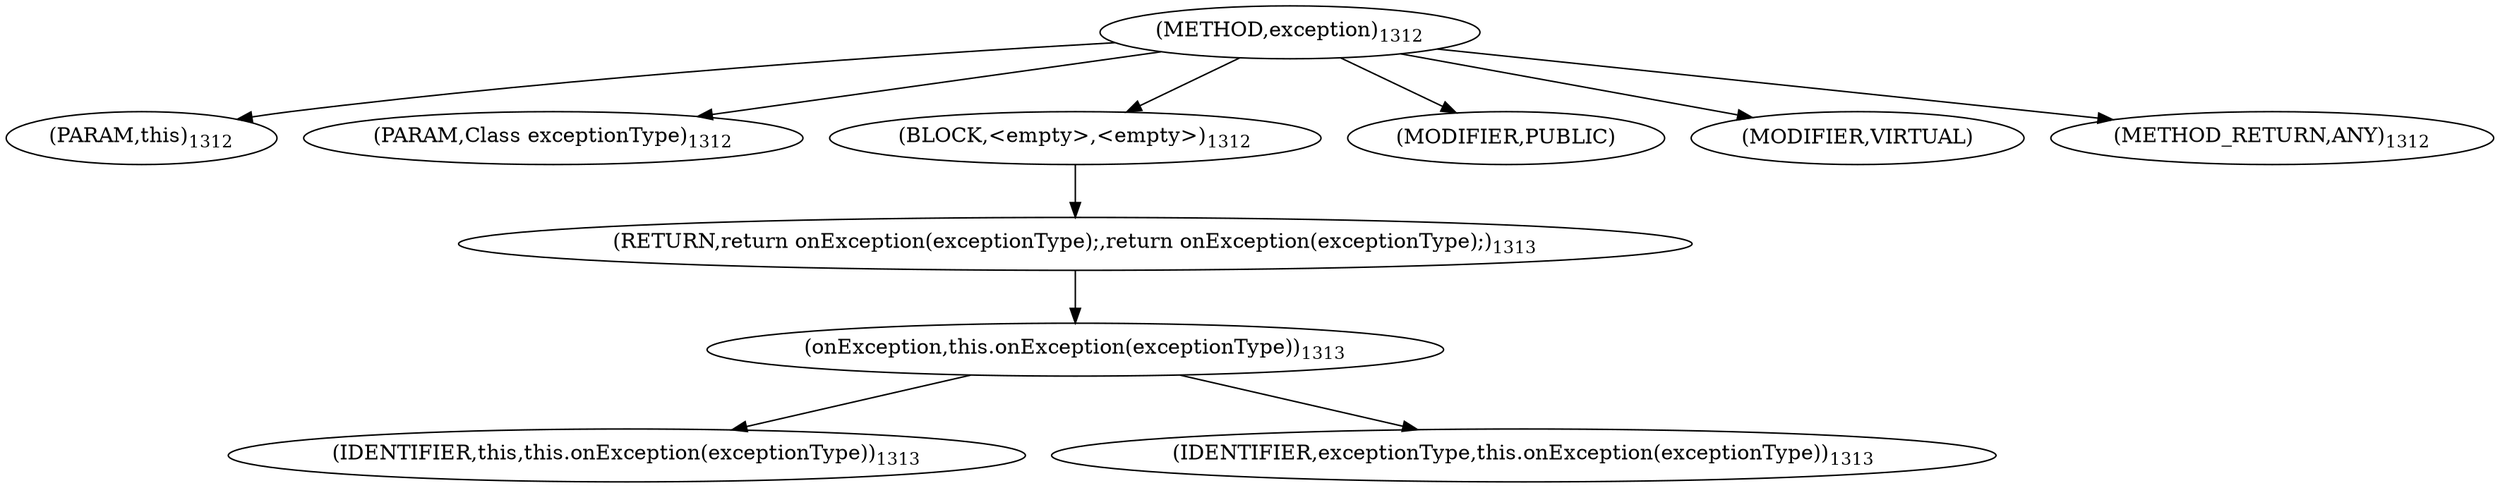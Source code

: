 digraph "exception" {  
"2405" [label = <(METHOD,exception)<SUB>1312</SUB>> ]
"302" [label = <(PARAM,this)<SUB>1312</SUB>> ]
"2406" [label = <(PARAM,Class exceptionType)<SUB>1312</SUB>> ]
"2407" [label = <(BLOCK,&lt;empty&gt;,&lt;empty&gt;)<SUB>1312</SUB>> ]
"2408" [label = <(RETURN,return onException(exceptionType);,return onException(exceptionType);)<SUB>1313</SUB>> ]
"2409" [label = <(onException,this.onException(exceptionType))<SUB>1313</SUB>> ]
"301" [label = <(IDENTIFIER,this,this.onException(exceptionType))<SUB>1313</SUB>> ]
"2410" [label = <(IDENTIFIER,exceptionType,this.onException(exceptionType))<SUB>1313</SUB>> ]
"2411" [label = <(MODIFIER,PUBLIC)> ]
"2412" [label = <(MODIFIER,VIRTUAL)> ]
"2413" [label = <(METHOD_RETURN,ANY)<SUB>1312</SUB>> ]
  "2405" -> "302" 
  "2405" -> "2406" 
  "2405" -> "2407" 
  "2405" -> "2411" 
  "2405" -> "2412" 
  "2405" -> "2413" 
  "2407" -> "2408" 
  "2408" -> "2409" 
  "2409" -> "301" 
  "2409" -> "2410" 
}

